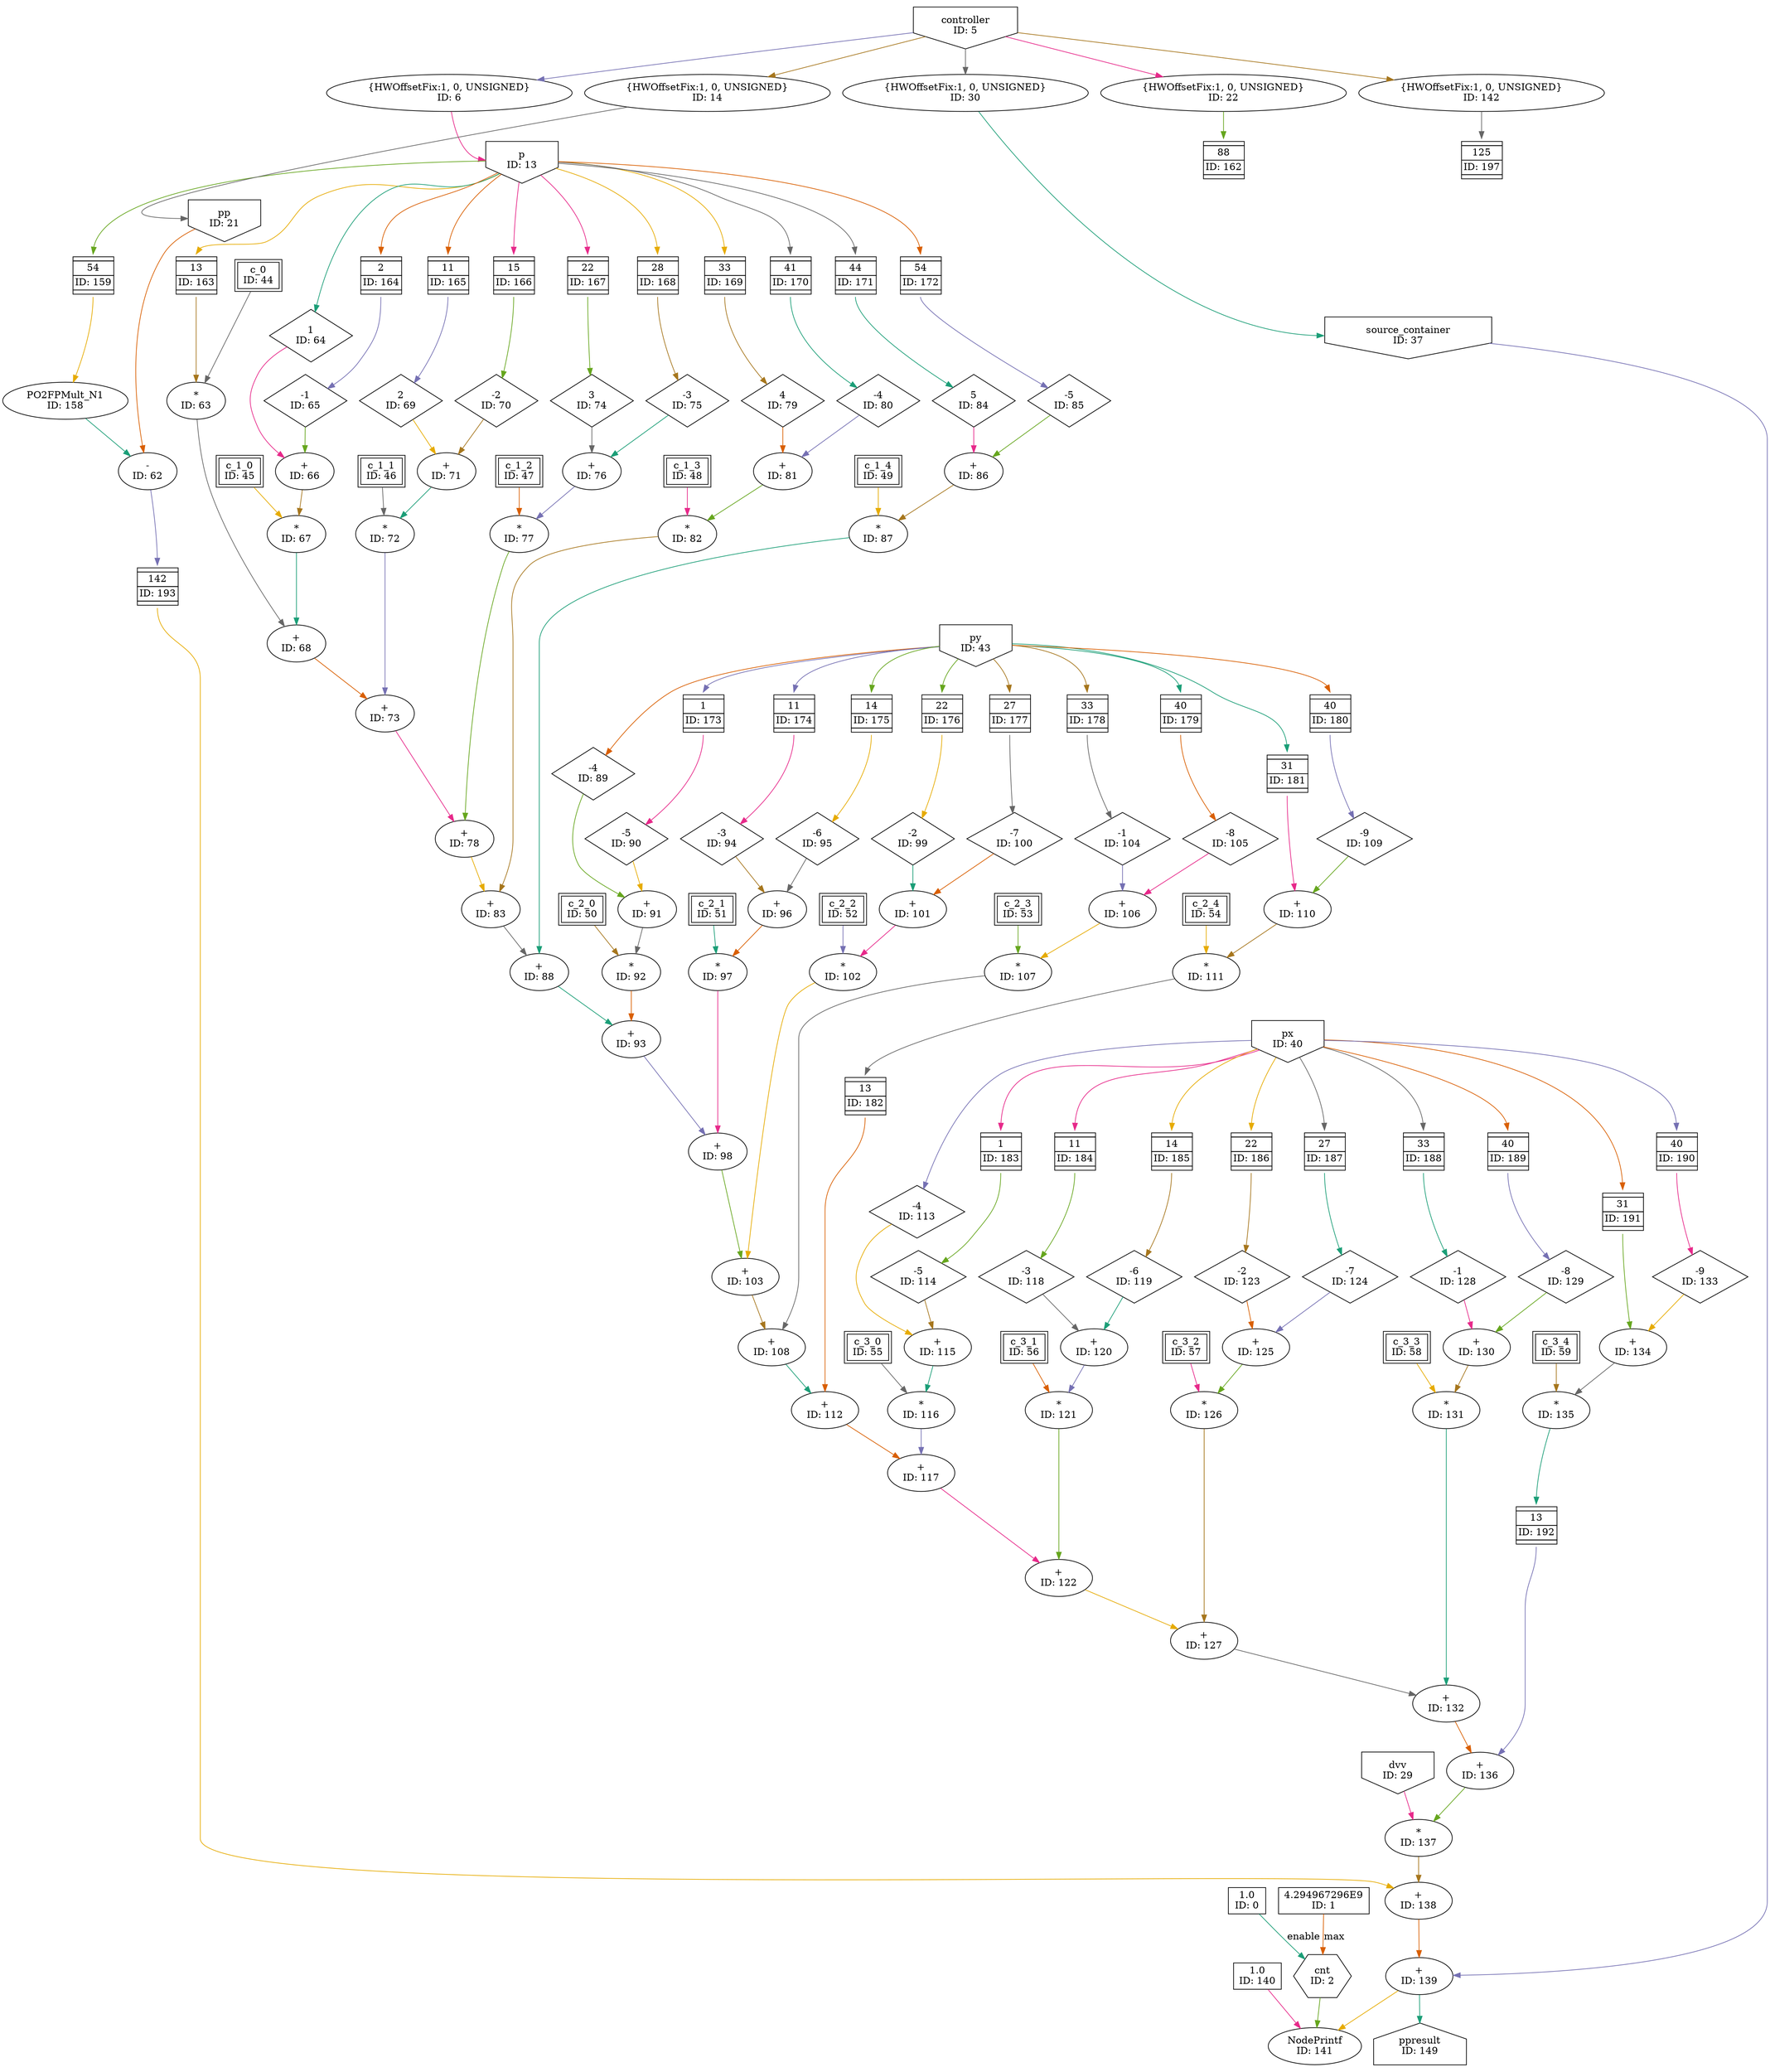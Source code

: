 digraph linearKernel_scheduled_2{
	NodeConstantRawBits140 [shape=box, label="1.0\nID: 140"];
	NodeConstantDouble0 [shape=box, label="1.0\nID: 0"];
	NodeConstantRawBits1 [shape=box, label="4.294967296E9\nID: 1"];
	NodeCounterV12 [shape=hexagon, label="cnt\nID: 2"];
	NodeInput5 [shape=invhouse, label="controller\nID: 5"];
	NodeCast6 [label="{HWOffsetFix:1, 0, UNSIGNED}\nID: 6"];
	NodeInput13 [shape=invhouse, label="p\nID: 13"];
	NodeFIFO159 [shape=plaintext, label=<<TABLE BORDER="0" CELLSPACING="0" CELLBORDER="1"> <TR><TD></TD></TR><TR><TD>54</TD></TR><TR><TD>ID: 159</TD></TR> <TR><TD></TD></TR> </TABLE>>];
	NodePO2FPMult158 [label="PO2FPMult_N1\nID: 158"];
	NodeCast14 [label="{HWOffsetFix:1, 0, UNSIGNED}\nID: 14"];
	NodeInput21 [shape=invhouse, label="pp\nID: 21"];
	NodeSub62 [label="-\nID: 62"];
	NodeFIFO193 [shape=plaintext, label=<<TABLE BORDER="0" CELLSPACING="0" CELLBORDER="1"> <TR><TD></TD></TR><TR><TD>142</TD></TR><TR><TD>ID: 193</TD></TR> <TR><TD></TD></TR> </TABLE>>];
	NodeCast22 [label="{HWOffsetFix:1, 0, UNSIGNED}\nID: 22"];
	NodeFIFO162 [shape=plaintext, label=<<TABLE BORDER="0" CELLSPACING="0" CELLBORDER="1"> <TR><TD></TD></TR><TR><TD>88</TD></TR><TR><TD>ID: 162</TD></TR> <TR><TD></TD></TR> </TABLE>>];
	NodeInput29 [shape=invhouse, label="dvv\nID: 29"];
	NodeFIFO163 [shape=plaintext, label=<<TABLE BORDER="0" CELLSPACING="0" CELLBORDER="1"> <TR><TD></TD></TR><TR><TD>13</TD></TR><TR><TD>ID: 163</TD></TR> <TR><TD></TD></TR> </TABLE>>];
	NodeInputMappedReg44 [shape=box, peripheries=2, label="c_0\nID: 44"];
	NodeMul63 [label="*\nID: 63"];
	NodeInputMappedReg45 [shape=box, peripheries=2, label="c_1_0\nID: 45"];
	NodeStreamOffset64 [shape=diamond, label="1\nID: 64"];
	NodeFIFO164 [shape=plaintext, label=<<TABLE BORDER="0" CELLSPACING="0" CELLBORDER="1"> <TR><TD></TD></TR><TR><TD>2</TD></TR><TR><TD>ID: 164</TD></TR> <TR><TD></TD></TR> </TABLE>>];
	NodeStreamOffset65 [shape=diamond, label="-1\nID: 65"];
	NodeAdd66 [label="+\nID: 66"];
	NodeMul67 [label="*\nID: 67"];
	NodeAdd68 [label="+\nID: 68"];
	NodeInputMappedReg46 [shape=box, peripheries=2, label="c_1_1\nID: 46"];
	NodeFIFO165 [shape=plaintext, label=<<TABLE BORDER="0" CELLSPACING="0" CELLBORDER="1"> <TR><TD></TD></TR><TR><TD>11</TD></TR><TR><TD>ID: 165</TD></TR> <TR><TD></TD></TR> </TABLE>>];
	NodeStreamOffset69 [shape=diamond, label="2\nID: 69"];
	NodeFIFO166 [shape=plaintext, label=<<TABLE BORDER="0" CELLSPACING="0" CELLBORDER="1"> <TR><TD></TD></TR><TR><TD>15</TD></TR><TR><TD>ID: 166</TD></TR> <TR><TD></TD></TR> </TABLE>>];
	NodeStreamOffset70 [shape=diamond, label="-2\nID: 70"];
	NodeAdd71 [label="+\nID: 71"];
	NodeMul72 [label="*\nID: 72"];
	NodeAdd73 [label="+\nID: 73"];
	NodeInputMappedReg47 [shape=box, peripheries=2, label="c_1_2\nID: 47"];
	NodeFIFO167 [shape=plaintext, label=<<TABLE BORDER="0" CELLSPACING="0" CELLBORDER="1"> <TR><TD></TD></TR><TR><TD>22</TD></TR><TR><TD>ID: 167</TD></TR> <TR><TD></TD></TR> </TABLE>>];
	NodeStreamOffset74 [shape=diamond, label="3\nID: 74"];
	NodeFIFO168 [shape=plaintext, label=<<TABLE BORDER="0" CELLSPACING="0" CELLBORDER="1"> <TR><TD></TD></TR><TR><TD>28</TD></TR><TR><TD>ID: 168</TD></TR> <TR><TD></TD></TR> </TABLE>>];
	NodeStreamOffset75 [shape=diamond, label="-3\nID: 75"];
	NodeAdd76 [label="+\nID: 76"];
	NodeMul77 [label="*\nID: 77"];
	NodeAdd78 [label="+\nID: 78"];
	NodeInputMappedReg48 [shape=box, peripheries=2, label="c_1_3\nID: 48"];
	NodeFIFO169 [shape=plaintext, label=<<TABLE BORDER="0" CELLSPACING="0" CELLBORDER="1"> <TR><TD></TD></TR><TR><TD>33</TD></TR><TR><TD>ID: 169</TD></TR> <TR><TD></TD></TR> </TABLE>>];
	NodeStreamOffset79 [shape=diamond, label="4\nID: 79"];
	NodeFIFO170 [shape=plaintext, label=<<TABLE BORDER="0" CELLSPACING="0" CELLBORDER="1"> <TR><TD></TD></TR><TR><TD>41</TD></TR><TR><TD>ID: 170</TD></TR> <TR><TD></TD></TR> </TABLE>>];
	NodeStreamOffset80 [shape=diamond, label="-4\nID: 80"];
	NodeAdd81 [label="+\nID: 81"];
	NodeMul82 [label="*\nID: 82"];
	NodeAdd83 [label="+\nID: 83"];
	NodeInputMappedReg49 [shape=box, peripheries=2, label="c_1_4\nID: 49"];
	NodeFIFO171 [shape=plaintext, label=<<TABLE BORDER="0" CELLSPACING="0" CELLBORDER="1"> <TR><TD></TD></TR><TR><TD>44</TD></TR><TR><TD>ID: 171</TD></TR> <TR><TD></TD></TR> </TABLE>>];
	NodeStreamOffset84 [shape=diamond, label="5\nID: 84"];
	NodeFIFO172 [shape=plaintext, label=<<TABLE BORDER="0" CELLSPACING="0" CELLBORDER="1"> <TR><TD></TD></TR><TR><TD>54</TD></TR><TR><TD>ID: 172</TD></TR> <TR><TD></TD></TR> </TABLE>>];
	NodeStreamOffset85 [shape=diamond, label="-5\nID: 85"];
	NodeAdd86 [label="+\nID: 86"];
	NodeMul87 [label="*\nID: 87"];
	NodeAdd88 [label="+\nID: 88"];
	NodeInputMappedReg50 [shape=box, peripheries=2, label="c_2_0\nID: 50"];
	NodeInput43 [shape=invhouse, label="py\nID: 43"];
	NodeStreamOffset89 [shape=diamond, label="-4\nID: 89"];
	NodeFIFO173 [shape=plaintext, label=<<TABLE BORDER="0" CELLSPACING="0" CELLBORDER="1"> <TR><TD></TD></TR><TR><TD>1</TD></TR><TR><TD>ID: 173</TD></TR> <TR><TD></TD></TR> </TABLE>>];
	NodeStreamOffset90 [shape=diamond, label="-5\nID: 90"];
	NodeAdd91 [label="+\nID: 91"];
	NodeMul92 [label="*\nID: 92"];
	NodeAdd93 [label="+\nID: 93"];
	NodeInputMappedReg51 [shape=box, peripheries=2, label="c_2_1\nID: 51"];
	NodeFIFO174 [shape=plaintext, label=<<TABLE BORDER="0" CELLSPACING="0" CELLBORDER="1"> <TR><TD></TD></TR><TR><TD>11</TD></TR><TR><TD>ID: 174</TD></TR> <TR><TD></TD></TR> </TABLE>>];
	NodeStreamOffset94 [shape=diamond, label="-3\nID: 94"];
	NodeFIFO175 [shape=plaintext, label=<<TABLE BORDER="0" CELLSPACING="0" CELLBORDER="1"> <TR><TD></TD></TR><TR><TD>14</TD></TR><TR><TD>ID: 175</TD></TR> <TR><TD></TD></TR> </TABLE>>];
	NodeStreamOffset95 [shape=diamond, label="-6\nID: 95"];
	NodeAdd96 [label="+\nID: 96"];
	NodeMul97 [label="*\nID: 97"];
	NodeAdd98 [label="+\nID: 98"];
	NodeInputMappedReg52 [shape=box, peripheries=2, label="c_2_2\nID: 52"];
	NodeFIFO176 [shape=plaintext, label=<<TABLE BORDER="0" CELLSPACING="0" CELLBORDER="1"> <TR><TD></TD></TR><TR><TD>22</TD></TR><TR><TD>ID: 176</TD></TR> <TR><TD></TD></TR> </TABLE>>];
	NodeStreamOffset99 [shape=diamond, label="-2\nID: 99"];
	NodeFIFO177 [shape=plaintext, label=<<TABLE BORDER="0" CELLSPACING="0" CELLBORDER="1"> <TR><TD></TD></TR><TR><TD>27</TD></TR><TR><TD>ID: 177</TD></TR> <TR><TD></TD></TR> </TABLE>>];
	NodeStreamOffset100 [shape=diamond, label="-7\nID: 100"];
	NodeAdd101 [label="+\nID: 101"];
	NodeMul102 [label="*\nID: 102"];
	NodeAdd103 [label="+\nID: 103"];
	NodeInputMappedReg53 [shape=box, peripheries=2, label="c_2_3\nID: 53"];
	NodeFIFO178 [shape=plaintext, label=<<TABLE BORDER="0" CELLSPACING="0" CELLBORDER="1"> <TR><TD></TD></TR><TR><TD>33</TD></TR><TR><TD>ID: 178</TD></TR> <TR><TD></TD></TR> </TABLE>>];
	NodeStreamOffset104 [shape=diamond, label="-1\nID: 104"];
	NodeFIFO179 [shape=plaintext, label=<<TABLE BORDER="0" CELLSPACING="0" CELLBORDER="1"> <TR><TD></TD></TR><TR><TD>40</TD></TR><TR><TD>ID: 179</TD></TR> <TR><TD></TD></TR> </TABLE>>];
	NodeStreamOffset105 [shape=diamond, label="-8\nID: 105"];
	NodeAdd106 [label="+\nID: 106"];
	NodeMul107 [label="*\nID: 107"];
	NodeAdd108 [label="+\nID: 108"];
	NodeInputMappedReg54 [shape=box, peripheries=2, label="c_2_4\nID: 54"];
	NodeFIFO181 [shape=plaintext, label=<<TABLE BORDER="0" CELLSPACING="0" CELLBORDER="1"> <TR><TD></TD></TR><TR><TD>31</TD></TR><TR><TD>ID: 181</TD></TR> <TR><TD></TD></TR> </TABLE>>];
	NodeFIFO180 [shape=plaintext, label=<<TABLE BORDER="0" CELLSPACING="0" CELLBORDER="1"> <TR><TD></TD></TR><TR><TD>40</TD></TR><TR><TD>ID: 180</TD></TR> <TR><TD></TD></TR> </TABLE>>];
	NodeStreamOffset109 [shape=diamond, label="-9\nID: 109"];
	NodeAdd110 [label="+\nID: 110"];
	NodeMul111 [label="*\nID: 111"];
	NodeFIFO182 [shape=plaintext, label=<<TABLE BORDER="0" CELLSPACING="0" CELLBORDER="1"> <TR><TD></TD></TR><TR><TD>13</TD></TR><TR><TD>ID: 182</TD></TR> <TR><TD></TD></TR> </TABLE>>];
	NodeAdd112 [label="+\nID: 112"];
	NodeInputMappedReg55 [shape=box, peripheries=2, label="c_3_0\nID: 55"];
	NodeInput40 [shape=invhouse, label="px\nID: 40"];
	NodeStreamOffset113 [shape=diamond, label="-4\nID: 113"];
	NodeFIFO183 [shape=plaintext, label=<<TABLE BORDER="0" CELLSPACING="0" CELLBORDER="1"> <TR><TD></TD></TR><TR><TD>1</TD></TR><TR><TD>ID: 183</TD></TR> <TR><TD></TD></TR> </TABLE>>];
	NodeStreamOffset114 [shape=diamond, label="-5\nID: 114"];
	NodeAdd115 [label="+\nID: 115"];
	NodeMul116 [label="*\nID: 116"];
	NodeAdd117 [label="+\nID: 117"];
	NodeInputMappedReg56 [shape=box, peripheries=2, label="c_3_1\nID: 56"];
	NodeFIFO184 [shape=plaintext, label=<<TABLE BORDER="0" CELLSPACING="0" CELLBORDER="1"> <TR><TD></TD></TR><TR><TD>11</TD></TR><TR><TD>ID: 184</TD></TR> <TR><TD></TD></TR> </TABLE>>];
	NodeStreamOffset118 [shape=diamond, label="-3\nID: 118"];
	NodeFIFO185 [shape=plaintext, label=<<TABLE BORDER="0" CELLSPACING="0" CELLBORDER="1"> <TR><TD></TD></TR><TR><TD>14</TD></TR><TR><TD>ID: 185</TD></TR> <TR><TD></TD></TR> </TABLE>>];
	NodeStreamOffset119 [shape=diamond, label="-6\nID: 119"];
	NodeAdd120 [label="+\nID: 120"];
	NodeMul121 [label="*\nID: 121"];
	NodeAdd122 [label="+\nID: 122"];
	NodeInputMappedReg57 [shape=box, peripheries=2, label="c_3_2\nID: 57"];
	NodeFIFO186 [shape=plaintext, label=<<TABLE BORDER="0" CELLSPACING="0" CELLBORDER="1"> <TR><TD></TD></TR><TR><TD>22</TD></TR><TR><TD>ID: 186</TD></TR> <TR><TD></TD></TR> </TABLE>>];
	NodeStreamOffset123 [shape=diamond, label="-2\nID: 123"];
	NodeFIFO187 [shape=plaintext, label=<<TABLE BORDER="0" CELLSPACING="0" CELLBORDER="1"> <TR><TD></TD></TR><TR><TD>27</TD></TR><TR><TD>ID: 187</TD></TR> <TR><TD></TD></TR> </TABLE>>];
	NodeStreamOffset124 [shape=diamond, label="-7\nID: 124"];
	NodeAdd125 [label="+\nID: 125"];
	NodeMul126 [label="*\nID: 126"];
	NodeAdd127 [label="+\nID: 127"];
	NodeInputMappedReg58 [shape=box, peripheries=2, label="c_3_3\nID: 58"];
	NodeFIFO188 [shape=plaintext, label=<<TABLE BORDER="0" CELLSPACING="0" CELLBORDER="1"> <TR><TD></TD></TR><TR><TD>33</TD></TR><TR><TD>ID: 188</TD></TR> <TR><TD></TD></TR> </TABLE>>];
	NodeStreamOffset128 [shape=diamond, label="-1\nID: 128"];
	NodeFIFO189 [shape=plaintext, label=<<TABLE BORDER="0" CELLSPACING="0" CELLBORDER="1"> <TR><TD></TD></TR><TR><TD>40</TD></TR><TR><TD>ID: 189</TD></TR> <TR><TD></TD></TR> </TABLE>>];
	NodeStreamOffset129 [shape=diamond, label="-8\nID: 129"];
	NodeAdd130 [label="+\nID: 130"];
	NodeMul131 [label="*\nID: 131"];
	NodeAdd132 [label="+\nID: 132"];
	NodeInputMappedReg59 [shape=box, peripheries=2, label="c_3_4\nID: 59"];
	NodeFIFO191 [shape=plaintext, label=<<TABLE BORDER="0" CELLSPACING="0" CELLBORDER="1"> <TR><TD></TD></TR><TR><TD>31</TD></TR><TR><TD>ID: 191</TD></TR> <TR><TD></TD></TR> </TABLE>>];
	NodeFIFO190 [shape=plaintext, label=<<TABLE BORDER="0" CELLSPACING="0" CELLBORDER="1"> <TR><TD></TD></TR><TR><TD>40</TD></TR><TR><TD>ID: 190</TD></TR> <TR><TD></TD></TR> </TABLE>>];
	NodeStreamOffset133 [shape=diamond, label="-9\nID: 133"];
	NodeAdd134 [label="+\nID: 134"];
	NodeMul135 [label="*\nID: 135"];
	NodeFIFO192 [shape=plaintext, label=<<TABLE BORDER="0" CELLSPACING="0" CELLBORDER="1"> <TR><TD></TD></TR><TR><TD>13</TD></TR><TR><TD>ID: 192</TD></TR> <TR><TD></TD></TR> </TABLE>>];
	NodeAdd136 [label="+\nID: 136"];
	NodeMul137 [label="*\nID: 137"];
	NodeAdd138 [label="+\nID: 138"];
	NodeCast30 [label="{HWOffsetFix:1, 0, UNSIGNED}\nID: 30"];
	NodeInput37 [shape=invhouse, label="source_container\nID: 37"];
	NodeAdd139 [label="+\nID: 139"];
	NodePrintf141 [label="NodePrintf\nID: 141"];
	NodeCast142 [label="{HWOffsetFix:1, 0, UNSIGNED}\nID: 142"];
	NodeFIFO197 [shape=plaintext, label=<<TABLE BORDER="0" CELLSPACING="0" CELLBORDER="1"> <TR><TD></TD></TR><TR><TD>125</TD></TR><TR><TD>ID: 197</TD></TR> <TR><TD></TD></TR> </TABLE>>];
	NodeOutput149 [shape=house, label="ppresult\nID: 149"];
	NodeConstantDouble0 -> NodeCounterV12[label="enable" color="/dark28/1" photon_data="EDGE,SrcNode:0,SrcNodePort:value"];
	NodeConstantRawBits1 -> NodeCounterV12[label="max" color="/dark28/2" photon_data="EDGE,SrcNode:1,SrcNodePort:value"];
	NodeInput5 -> NodeCast6[color="/dark28/3" photon_data="EDGE,SrcNode:5,SrcNodePort:data"];
	NodeCast6 -> NodeInput13[headport="w" color="/dark28/4" ];
	NodeInput13 -> NodeFIFO159[headport="n" color="/dark28/5" photon_data="EDGE,SrcNode:13,SrcNodePort:data"];
	NodeFIFO159 -> NodePO2FPMult158[tailport="s" color="/dark28/6" photon_data="EDGE,SrcNode:159,SrcNodePort:output"];
	NodeInput5 -> NodeCast14[color="/dark28/7" photon_data="EDGE,SrcNode:5,SrcNodePort:data"];
	NodeCast14 -> NodeInput21[headport="w" color="/dark28/8" ];
	NodePO2FPMult158 -> NodeSub62[color="/dark28/1" photon_data="EDGE,SrcNode:158,SrcNodePort:floatOut"];
	NodeInput21 -> NodeSub62[color="/dark28/2" photon_data="EDGE,SrcNode:21,SrcNodePort:data"];
	NodeSub62 -> NodeFIFO193[headport="n" color="/dark28/3" photon_data="EDGE,SrcNode:62,SrcNodePort:result"];
	NodeInput5 -> NodeCast22[color="/dark28/4" photon_data="EDGE,SrcNode:5,SrcNodePort:data"];
	NodeCast22 -> NodeFIFO162[color="/dark28/5" ];
	NodeInput13 -> NodeFIFO163[headport="n" color="/dark28/6" photon_data="EDGE,SrcNode:13,SrcNodePort:data"];
	NodeFIFO163 -> NodeMul63[tailport="s" color="/dark28/7" photon_data="EDGE,SrcNode:163,SrcNodePort:output"];
	NodeInputMappedReg44 -> NodeMul63[color="/dark28/8" photon_data="EDGE,SrcNode:44,SrcNodePort:c_0"];
	NodeInput13 -> NodeStreamOffset64[color="/dark28/1" photon_data="EDGE,SrcNode:13,SrcNodePort:data"];
	NodeInput13 -> NodeFIFO164[headport="n" color="/dark28/2" photon_data="EDGE,SrcNode:13,SrcNodePort:data"];
	NodeFIFO164 -> NodeStreamOffset65[tailport="s" color="/dark28/3" photon_data="EDGE,SrcNode:164,SrcNodePort:output"];
	NodeStreamOffset64 -> NodeAdd66[color="/dark28/4" photon_data="EDGE,SrcNode:64,SrcNodePort:output"];
	NodeStreamOffset65 -> NodeAdd66[color="/dark28/5" photon_data="EDGE,SrcNode:65,SrcNodePort:output"];
	NodeInputMappedReg45 -> NodeMul67[color="/dark28/6" photon_data="EDGE,SrcNode:45,SrcNodePort:c_1_0"];
	NodeAdd66 -> NodeMul67[color="/dark28/7" photon_data="EDGE,SrcNode:66,SrcNodePort:result"];
	NodeMul63 -> NodeAdd68[color="/dark28/8" photon_data="EDGE,SrcNode:63,SrcNodePort:result"];
	NodeMul67 -> NodeAdd68[color="/dark28/1" photon_data="EDGE,SrcNode:67,SrcNodePort:result"];
	NodeInput13 -> NodeFIFO165[headport="n" color="/dark28/2" photon_data="EDGE,SrcNode:13,SrcNodePort:data"];
	NodeFIFO165 -> NodeStreamOffset69[tailport="s" color="/dark28/3" photon_data="EDGE,SrcNode:165,SrcNodePort:output"];
	NodeInput13 -> NodeFIFO166[headport="n" color="/dark28/4" photon_data="EDGE,SrcNode:13,SrcNodePort:data"];
	NodeFIFO166 -> NodeStreamOffset70[tailport="s" color="/dark28/5" photon_data="EDGE,SrcNode:166,SrcNodePort:output"];
	NodeStreamOffset69 -> NodeAdd71[color="/dark28/6" photon_data="EDGE,SrcNode:69,SrcNodePort:output"];
	NodeStreamOffset70 -> NodeAdd71[color="/dark28/7" photon_data="EDGE,SrcNode:70,SrcNodePort:output"];
	NodeInputMappedReg46 -> NodeMul72[color="/dark28/8" photon_data="EDGE,SrcNode:46,SrcNodePort:c_1_1"];
	NodeAdd71 -> NodeMul72[color="/dark28/1" photon_data="EDGE,SrcNode:71,SrcNodePort:result"];
	NodeAdd68 -> NodeAdd73[color="/dark28/2" photon_data="EDGE,SrcNode:68,SrcNodePort:result"];
	NodeMul72 -> NodeAdd73[color="/dark28/3" photon_data="EDGE,SrcNode:72,SrcNodePort:result"];
	NodeInput13 -> NodeFIFO167[headport="n" color="/dark28/4" photon_data="EDGE,SrcNode:13,SrcNodePort:data"];
	NodeFIFO167 -> NodeStreamOffset74[tailport="s" color="/dark28/5" photon_data="EDGE,SrcNode:167,SrcNodePort:output"];
	NodeInput13 -> NodeFIFO168[headport="n" color="/dark28/6" photon_data="EDGE,SrcNode:13,SrcNodePort:data"];
	NodeFIFO168 -> NodeStreamOffset75[tailport="s" color="/dark28/7" photon_data="EDGE,SrcNode:168,SrcNodePort:output"];
	NodeStreamOffset74 -> NodeAdd76[color="/dark28/8" photon_data="EDGE,SrcNode:74,SrcNodePort:output"];
	NodeStreamOffset75 -> NodeAdd76[color="/dark28/1" photon_data="EDGE,SrcNode:75,SrcNodePort:output"];
	NodeInputMappedReg47 -> NodeMul77[color="/dark28/2" photon_data="EDGE,SrcNode:47,SrcNodePort:c_1_2"];
	NodeAdd76 -> NodeMul77[color="/dark28/3" photon_data="EDGE,SrcNode:76,SrcNodePort:result"];
	NodeAdd73 -> NodeAdd78[color="/dark28/4" photon_data="EDGE,SrcNode:73,SrcNodePort:result"];
	NodeMul77 -> NodeAdd78[color="/dark28/5" photon_data="EDGE,SrcNode:77,SrcNodePort:result"];
	NodeInput13 -> NodeFIFO169[headport="n" color="/dark28/6" photon_data="EDGE,SrcNode:13,SrcNodePort:data"];
	NodeFIFO169 -> NodeStreamOffset79[tailport="s" color="/dark28/7" photon_data="EDGE,SrcNode:169,SrcNodePort:output"];
	NodeInput13 -> NodeFIFO170[headport="n" color="/dark28/8" photon_data="EDGE,SrcNode:13,SrcNodePort:data"];
	NodeFIFO170 -> NodeStreamOffset80[tailport="s" color="/dark28/1" photon_data="EDGE,SrcNode:170,SrcNodePort:output"];
	NodeStreamOffset79 -> NodeAdd81[color="/dark28/2" photon_data="EDGE,SrcNode:79,SrcNodePort:output"];
	NodeStreamOffset80 -> NodeAdd81[color="/dark28/3" photon_data="EDGE,SrcNode:80,SrcNodePort:output"];
	NodeInputMappedReg48 -> NodeMul82[color="/dark28/4" photon_data="EDGE,SrcNode:48,SrcNodePort:c_1_3"];
	NodeAdd81 -> NodeMul82[color="/dark28/5" photon_data="EDGE,SrcNode:81,SrcNodePort:result"];
	NodeAdd78 -> NodeAdd83[color="/dark28/6" photon_data="EDGE,SrcNode:78,SrcNodePort:result"];
	NodeMul82 -> NodeAdd83[color="/dark28/7" photon_data="EDGE,SrcNode:82,SrcNodePort:result"];
	NodeInput13 -> NodeFIFO171[headport="n" color="/dark28/8" photon_data="EDGE,SrcNode:13,SrcNodePort:data"];
	NodeFIFO171 -> NodeStreamOffset84[tailport="s" color="/dark28/1" photon_data="EDGE,SrcNode:171,SrcNodePort:output"];
	NodeInput13 -> NodeFIFO172[headport="n" color="/dark28/2" photon_data="EDGE,SrcNode:13,SrcNodePort:data"];
	NodeFIFO172 -> NodeStreamOffset85[tailport="s" color="/dark28/3" photon_data="EDGE,SrcNode:172,SrcNodePort:output"];
	NodeStreamOffset84 -> NodeAdd86[color="/dark28/4" photon_data="EDGE,SrcNode:84,SrcNodePort:output"];
	NodeStreamOffset85 -> NodeAdd86[color="/dark28/5" photon_data="EDGE,SrcNode:85,SrcNodePort:output"];
	NodeInputMappedReg49 -> NodeMul87[color="/dark28/6" photon_data="EDGE,SrcNode:49,SrcNodePort:c_1_4"];
	NodeAdd86 -> NodeMul87[color="/dark28/7" photon_data="EDGE,SrcNode:86,SrcNodePort:result"];
	NodeAdd83 -> NodeAdd88[color="/dark28/8" photon_data="EDGE,SrcNode:83,SrcNodePort:result"];
	NodeMul87 -> NodeAdd88[color="/dark28/1" photon_data="EDGE,SrcNode:87,SrcNodePort:result"];
	NodeInput43 -> NodeStreamOffset89[color="/dark28/2" photon_data="EDGE,SrcNode:43,SrcNodePort:data"];
	NodeInput43 -> NodeFIFO173[headport="n" color="/dark28/3" photon_data="EDGE,SrcNode:43,SrcNodePort:data"];
	NodeFIFO173 -> NodeStreamOffset90[tailport="s" color="/dark28/4" photon_data="EDGE,SrcNode:173,SrcNodePort:output"];
	NodeStreamOffset89 -> NodeAdd91[color="/dark28/5" photon_data="EDGE,SrcNode:89,SrcNodePort:output"];
	NodeStreamOffset90 -> NodeAdd91[color="/dark28/6" photon_data="EDGE,SrcNode:90,SrcNodePort:output"];
	NodeInputMappedReg50 -> NodeMul92[color="/dark28/7" photon_data="EDGE,SrcNode:50,SrcNodePort:c_2_0"];
	NodeAdd91 -> NodeMul92[color="/dark28/8" photon_data="EDGE,SrcNode:91,SrcNodePort:result"];
	NodeAdd88 -> NodeAdd93[color="/dark28/1" photon_data="EDGE,SrcNode:88,SrcNodePort:result"];
	NodeMul92 -> NodeAdd93[color="/dark28/2" photon_data="EDGE,SrcNode:92,SrcNodePort:result"];
	NodeInput43 -> NodeFIFO174[headport="n" color="/dark28/3" photon_data="EDGE,SrcNode:43,SrcNodePort:data"];
	NodeFIFO174 -> NodeStreamOffset94[tailport="s" color="/dark28/4" photon_data="EDGE,SrcNode:174,SrcNodePort:output"];
	NodeInput43 -> NodeFIFO175[headport="n" color="/dark28/5" photon_data="EDGE,SrcNode:43,SrcNodePort:data"];
	NodeFIFO175 -> NodeStreamOffset95[tailport="s" color="/dark28/6" photon_data="EDGE,SrcNode:175,SrcNodePort:output"];
	NodeStreamOffset94 -> NodeAdd96[color="/dark28/7" photon_data="EDGE,SrcNode:94,SrcNodePort:output"];
	NodeStreamOffset95 -> NodeAdd96[color="/dark28/8" photon_data="EDGE,SrcNode:95,SrcNodePort:output"];
	NodeInputMappedReg51 -> NodeMul97[color="/dark28/1" photon_data="EDGE,SrcNode:51,SrcNodePort:c_2_1"];
	NodeAdd96 -> NodeMul97[color="/dark28/2" photon_data="EDGE,SrcNode:96,SrcNodePort:result"];
	NodeAdd93 -> NodeAdd98[color="/dark28/3" photon_data="EDGE,SrcNode:93,SrcNodePort:result"];
	NodeMul97 -> NodeAdd98[color="/dark28/4" photon_data="EDGE,SrcNode:97,SrcNodePort:result"];
	NodeInput43 -> NodeFIFO176[headport="n" color="/dark28/5" photon_data="EDGE,SrcNode:43,SrcNodePort:data"];
	NodeFIFO176 -> NodeStreamOffset99[tailport="s" color="/dark28/6" photon_data="EDGE,SrcNode:176,SrcNodePort:output"];
	NodeInput43 -> NodeFIFO177[headport="n" color="/dark28/7" photon_data="EDGE,SrcNode:43,SrcNodePort:data"];
	NodeFIFO177 -> NodeStreamOffset100[tailport="s" color="/dark28/8" photon_data="EDGE,SrcNode:177,SrcNodePort:output"];
	NodeStreamOffset99 -> NodeAdd101[color="/dark28/1" photon_data="EDGE,SrcNode:99,SrcNodePort:output"];
	NodeStreamOffset100 -> NodeAdd101[color="/dark28/2" photon_data="EDGE,SrcNode:100,SrcNodePort:output"];
	NodeInputMappedReg52 -> NodeMul102[color="/dark28/3" photon_data="EDGE,SrcNode:52,SrcNodePort:c_2_2"];
	NodeAdd101 -> NodeMul102[color="/dark28/4" photon_data="EDGE,SrcNode:101,SrcNodePort:result"];
	NodeAdd98 -> NodeAdd103[color="/dark28/5" photon_data="EDGE,SrcNode:98,SrcNodePort:result"];
	NodeMul102 -> NodeAdd103[color="/dark28/6" photon_data="EDGE,SrcNode:102,SrcNodePort:result"];
	NodeInput43 -> NodeFIFO178[headport="n" color="/dark28/7" photon_data="EDGE,SrcNode:43,SrcNodePort:data"];
	NodeFIFO178 -> NodeStreamOffset104[tailport="s" color="/dark28/8" photon_data="EDGE,SrcNode:178,SrcNodePort:output"];
	NodeInput43 -> NodeFIFO179[headport="n" color="/dark28/1" photon_data="EDGE,SrcNode:43,SrcNodePort:data"];
	NodeFIFO179 -> NodeStreamOffset105[tailport="s" color="/dark28/2" photon_data="EDGE,SrcNode:179,SrcNodePort:output"];
	NodeStreamOffset104 -> NodeAdd106[color="/dark28/3" photon_data="EDGE,SrcNode:104,SrcNodePort:output"];
	NodeStreamOffset105 -> NodeAdd106[color="/dark28/4" photon_data="EDGE,SrcNode:105,SrcNodePort:output"];
	NodeInputMappedReg53 -> NodeMul107[color="/dark28/5" photon_data="EDGE,SrcNode:53,SrcNodePort:c_2_3"];
	NodeAdd106 -> NodeMul107[color="/dark28/6" photon_data="EDGE,SrcNode:106,SrcNodePort:result"];
	NodeAdd103 -> NodeAdd108[color="/dark28/7" photon_data="EDGE,SrcNode:103,SrcNodePort:result"];
	NodeMul107 -> NodeAdd108[color="/dark28/8" photon_data="EDGE,SrcNode:107,SrcNodePort:result"];
	NodeInput43 -> NodeFIFO181[headport="n" color="/dark28/1" photon_data="EDGE,SrcNode:43,SrcNodePort:data"];
	NodeInput43 -> NodeFIFO180[headport="n" color="/dark28/2" photon_data="EDGE,SrcNode:43,SrcNodePort:data"];
	NodeFIFO180 -> NodeStreamOffset109[tailport="s" color="/dark28/3" photon_data="EDGE,SrcNode:180,SrcNodePort:output"];
	NodeFIFO181 -> NodeAdd110[tailport="s" color="/dark28/4" photon_data="EDGE,SrcNode:181,SrcNodePort:output"];
	NodeStreamOffset109 -> NodeAdd110[color="/dark28/5" photon_data="EDGE,SrcNode:109,SrcNodePort:output"];
	NodeInputMappedReg54 -> NodeMul111[color="/dark28/6" photon_data="EDGE,SrcNode:54,SrcNodePort:c_2_4"];
	NodeAdd110 -> NodeMul111[color="/dark28/7" photon_data="EDGE,SrcNode:110,SrcNodePort:result"];
	NodeMul111 -> NodeFIFO182[headport="n" color="/dark28/8" photon_data="EDGE,SrcNode:111,SrcNodePort:result"];
	NodeAdd108 -> NodeAdd112[color="/dark28/1" photon_data="EDGE,SrcNode:108,SrcNodePort:result"];
	NodeFIFO182 -> NodeAdd112[tailport="s" color="/dark28/2" photon_data="EDGE,SrcNode:182,SrcNodePort:output"];
	NodeInput40 -> NodeStreamOffset113[color="/dark28/3" photon_data="EDGE,SrcNode:40,SrcNodePort:data"];
	NodeInput40 -> NodeFIFO183[headport="n" color="/dark28/4" photon_data="EDGE,SrcNode:40,SrcNodePort:data"];
	NodeFIFO183 -> NodeStreamOffset114[tailport="s" color="/dark28/5" photon_data="EDGE,SrcNode:183,SrcNodePort:output"];
	NodeStreamOffset113 -> NodeAdd115[color="/dark28/6" photon_data="EDGE,SrcNode:113,SrcNodePort:output"];
	NodeStreamOffset114 -> NodeAdd115[color="/dark28/7" photon_data="EDGE,SrcNode:114,SrcNodePort:output"];
	NodeInputMappedReg55 -> NodeMul116[color="/dark28/8" photon_data="EDGE,SrcNode:55,SrcNodePort:c_3_0"];
	NodeAdd115 -> NodeMul116[color="/dark28/1" photon_data="EDGE,SrcNode:115,SrcNodePort:result"];
	NodeAdd112 -> NodeAdd117[color="/dark28/2" photon_data="EDGE,SrcNode:112,SrcNodePort:result"];
	NodeMul116 -> NodeAdd117[color="/dark28/3" photon_data="EDGE,SrcNode:116,SrcNodePort:result"];
	NodeInput40 -> NodeFIFO184[headport="n" color="/dark28/4" photon_data="EDGE,SrcNode:40,SrcNodePort:data"];
	NodeFIFO184 -> NodeStreamOffset118[tailport="s" color="/dark28/5" photon_data="EDGE,SrcNode:184,SrcNodePort:output"];
	NodeInput40 -> NodeFIFO185[headport="n" color="/dark28/6" photon_data="EDGE,SrcNode:40,SrcNodePort:data"];
	NodeFIFO185 -> NodeStreamOffset119[tailport="s" color="/dark28/7" photon_data="EDGE,SrcNode:185,SrcNodePort:output"];
	NodeStreamOffset118 -> NodeAdd120[color="/dark28/8" photon_data="EDGE,SrcNode:118,SrcNodePort:output"];
	NodeStreamOffset119 -> NodeAdd120[color="/dark28/1" photon_data="EDGE,SrcNode:119,SrcNodePort:output"];
	NodeInputMappedReg56 -> NodeMul121[color="/dark28/2" photon_data="EDGE,SrcNode:56,SrcNodePort:c_3_1"];
	NodeAdd120 -> NodeMul121[color="/dark28/3" photon_data="EDGE,SrcNode:120,SrcNodePort:result"];
	NodeAdd117 -> NodeAdd122[color="/dark28/4" photon_data="EDGE,SrcNode:117,SrcNodePort:result"];
	NodeMul121 -> NodeAdd122[color="/dark28/5" photon_data="EDGE,SrcNode:121,SrcNodePort:result"];
	NodeInput40 -> NodeFIFO186[headport="n" color="/dark28/6" photon_data="EDGE,SrcNode:40,SrcNodePort:data"];
	NodeFIFO186 -> NodeStreamOffset123[tailport="s" color="/dark28/7" photon_data="EDGE,SrcNode:186,SrcNodePort:output"];
	NodeInput40 -> NodeFIFO187[headport="n" color="/dark28/8" photon_data="EDGE,SrcNode:40,SrcNodePort:data"];
	NodeFIFO187 -> NodeStreamOffset124[tailport="s" color="/dark28/1" photon_data="EDGE,SrcNode:187,SrcNodePort:output"];
	NodeStreamOffset123 -> NodeAdd125[color="/dark28/2" photon_data="EDGE,SrcNode:123,SrcNodePort:output"];
	NodeStreamOffset124 -> NodeAdd125[color="/dark28/3" photon_data="EDGE,SrcNode:124,SrcNodePort:output"];
	NodeInputMappedReg57 -> NodeMul126[color="/dark28/4" photon_data="EDGE,SrcNode:57,SrcNodePort:c_3_2"];
	NodeAdd125 -> NodeMul126[color="/dark28/5" photon_data="EDGE,SrcNode:125,SrcNodePort:result"];
	NodeAdd122 -> NodeAdd127[color="/dark28/6" photon_data="EDGE,SrcNode:122,SrcNodePort:result"];
	NodeMul126 -> NodeAdd127[color="/dark28/7" photon_data="EDGE,SrcNode:126,SrcNodePort:result"];
	NodeInput40 -> NodeFIFO188[headport="n" color="/dark28/8" photon_data="EDGE,SrcNode:40,SrcNodePort:data"];
	NodeFIFO188 -> NodeStreamOffset128[tailport="s" color="/dark28/1" photon_data="EDGE,SrcNode:188,SrcNodePort:output"];
	NodeInput40 -> NodeFIFO189[headport="n" color="/dark28/2" photon_data="EDGE,SrcNode:40,SrcNodePort:data"];
	NodeFIFO189 -> NodeStreamOffset129[tailport="s" color="/dark28/3" photon_data="EDGE,SrcNode:189,SrcNodePort:output"];
	NodeStreamOffset128 -> NodeAdd130[color="/dark28/4" photon_data="EDGE,SrcNode:128,SrcNodePort:output"];
	NodeStreamOffset129 -> NodeAdd130[color="/dark28/5" photon_data="EDGE,SrcNode:129,SrcNodePort:output"];
	NodeInputMappedReg58 -> NodeMul131[color="/dark28/6" photon_data="EDGE,SrcNode:58,SrcNodePort:c_3_3"];
	NodeAdd130 -> NodeMul131[color="/dark28/7" photon_data="EDGE,SrcNode:130,SrcNodePort:result"];
	NodeAdd127 -> NodeAdd132[color="/dark28/8" photon_data="EDGE,SrcNode:127,SrcNodePort:result"];
	NodeMul131 -> NodeAdd132[color="/dark28/1" photon_data="EDGE,SrcNode:131,SrcNodePort:result"];
	NodeInput40 -> NodeFIFO191[headport="n" color="/dark28/2" photon_data="EDGE,SrcNode:40,SrcNodePort:data"];
	NodeInput40 -> NodeFIFO190[headport="n" color="/dark28/3" photon_data="EDGE,SrcNode:40,SrcNodePort:data"];
	NodeFIFO190 -> NodeStreamOffset133[tailport="s" color="/dark28/4" photon_data="EDGE,SrcNode:190,SrcNodePort:output"];
	NodeFIFO191 -> NodeAdd134[tailport="s" color="/dark28/5" photon_data="EDGE,SrcNode:191,SrcNodePort:output"];
	NodeStreamOffset133 -> NodeAdd134[color="/dark28/6" photon_data="EDGE,SrcNode:133,SrcNodePort:output"];
	NodeInputMappedReg59 -> NodeMul135[color="/dark28/7" photon_data="EDGE,SrcNode:59,SrcNodePort:c_3_4"];
	NodeAdd134 -> NodeMul135[color="/dark28/8" photon_data="EDGE,SrcNode:134,SrcNodePort:result"];
	NodeMul135 -> NodeFIFO192[headport="n" color="/dark28/1" photon_data="EDGE,SrcNode:135,SrcNodePort:result"];
	NodeAdd132 -> NodeAdd136[color="/dark28/2" photon_data="EDGE,SrcNode:132,SrcNodePort:result"];
	NodeFIFO192 -> NodeAdd136[tailport="s" color="/dark28/3" photon_data="EDGE,SrcNode:192,SrcNodePort:output"];
	NodeInput29 -> NodeMul137[color="/dark28/4" photon_data="EDGE,SrcNode:29,SrcNodePort:data"];
	NodeAdd136 -> NodeMul137[color="/dark28/5" photon_data="EDGE,SrcNode:136,SrcNodePort:result"];
	NodeFIFO193 -> NodeAdd138[tailport="s" color="/dark28/6" photon_data="EDGE,SrcNode:193,SrcNodePort:output"];
	NodeMul137 -> NodeAdd138[color="/dark28/7" photon_data="EDGE,SrcNode:137,SrcNodePort:result"];
	NodeInput5 -> NodeCast30[color="/dark28/8" photon_data="EDGE,SrcNode:5,SrcNodePort:data"];
	NodeCast30 -> NodeInput37[headport="w" color="/dark28/1" ];
	NodeAdd138 -> NodeAdd139[color="/dark28/2" photon_data="EDGE,SrcNode:138,SrcNodePort:result"];
	NodeInput37 -> NodeAdd139[color="/dark28/3" photon_data="EDGE,SrcNode:37,SrcNodePort:data"];
	NodeConstantRawBits140 -> NodePrintf141[color="/dark28/4" photon_data="EDGE,SrcNode:140,SrcNodePort:value"];
	NodeCounterV12 -> NodePrintf141[color="/dark28/5" photon_data="EDGE,SrcNode:2,SrcNodePort:count"];
	NodeAdd139 -> NodePrintf141[color="/dark28/6" photon_data="EDGE,SrcNode:139,SrcNodePort:result"];
	NodeInput5 -> NodeCast142[color="/dark28/7" photon_data="EDGE,SrcNode:5,SrcNodePort:data"];
	NodeCast142 -> NodeFIFO197[color="/dark28/8" ];
	NodeAdd139 -> NodeOutput149[color="/dark28/1" photon_data="EDGE,SrcNode:139,SrcNodePort:result"];
}
